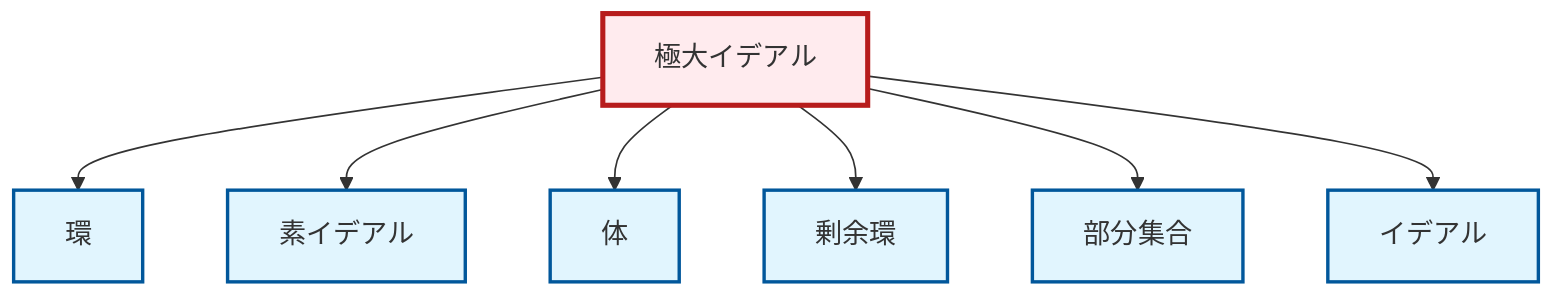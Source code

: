 graph TD
    classDef definition fill:#e1f5fe,stroke:#01579b,stroke-width:2px
    classDef theorem fill:#f3e5f5,stroke:#4a148c,stroke-width:2px
    classDef axiom fill:#fff3e0,stroke:#e65100,stroke-width:2px
    classDef example fill:#e8f5e9,stroke:#1b5e20,stroke-width:2px
    classDef current fill:#ffebee,stroke:#b71c1c,stroke-width:3px
    def-field["体"]:::definition
    def-ring["環"]:::definition
    def-quotient-ring["剰余環"]:::definition
    def-maximal-ideal["極大イデアル"]:::definition
    def-ideal["イデアル"]:::definition
    def-prime-ideal["素イデアル"]:::definition
    def-subset["部分集合"]:::definition
    def-maximal-ideal --> def-ring
    def-maximal-ideal --> def-prime-ideal
    def-maximal-ideal --> def-field
    def-maximal-ideal --> def-quotient-ring
    def-maximal-ideal --> def-subset
    def-maximal-ideal --> def-ideal
    class def-maximal-ideal current